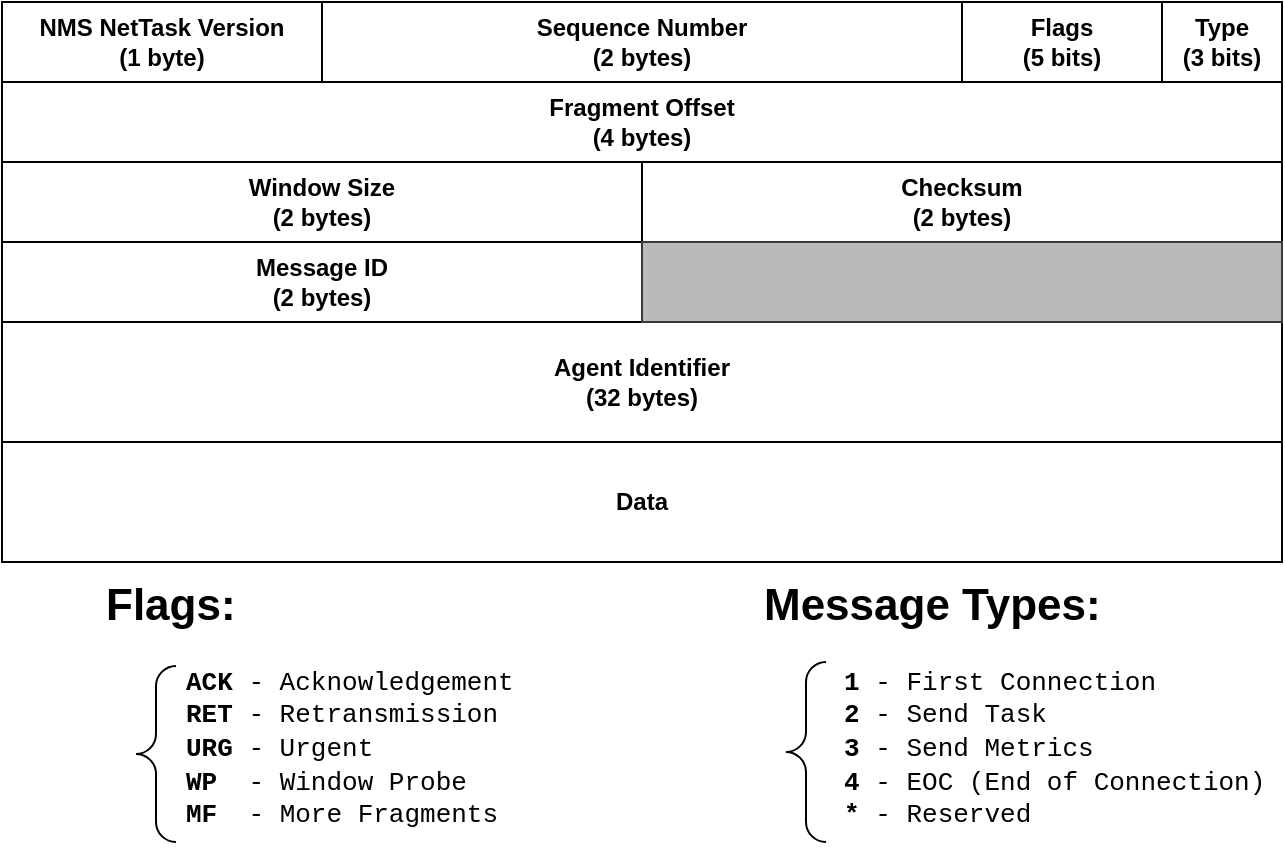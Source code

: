 <mxfile version="24.8.9">
  <diagram name="Página-1" id="S1LxqCSoiejlppb5GJc7">
    <mxGraphModel dx="880" dy="471" grid="1" gridSize="10" guides="1" tooltips="1" connect="1" arrows="1" fold="1" page="1" pageScale="1" pageWidth="827" pageHeight="1169" math="0" shadow="0">
      <root>
        <mxCell id="0" />
        <mxCell id="1" parent="0" />
        <mxCell id="ZJHZbfnKI5M3YyzbJauu-1" value="" style="rounded=0;whiteSpace=wrap;html=1;" parent="1" vertex="1">
          <mxGeometry x="80" y="120" width="640" height="280" as="geometry" />
        </mxCell>
        <mxCell id="ZJHZbfnKI5M3YyzbJauu-21" value="&lt;b&gt;NMS NetTask Version&lt;br&gt;(1 byte)&lt;/b&gt;" style="text;html=1;align=center;verticalAlign=middle;whiteSpace=wrap;rounded=0;strokeColor=default;" parent="1" vertex="1">
          <mxGeometry x="80" y="120" width="160" height="40" as="geometry" />
        </mxCell>
        <mxCell id="ZJHZbfnKI5M3YyzbJauu-22" value="&lt;b&gt;Sequence Number&lt;br&gt;(2 bytes)&lt;/b&gt;" style="text;html=1;align=center;verticalAlign=middle;whiteSpace=wrap;rounded=0;strokeColor=default;" parent="1" vertex="1">
          <mxGeometry x="240" y="120" width="320" height="40" as="geometry" />
        </mxCell>
        <mxCell id="ZJHZbfnKI5M3YyzbJauu-23" value="&lt;b&gt;Type&lt;br&gt;(3 bits)&lt;/b&gt;" style="text;html=1;align=center;verticalAlign=middle;whiteSpace=wrap;rounded=0;strokeColor=default;" parent="1" vertex="1">
          <mxGeometry x="660" y="120" width="60" height="40" as="geometry" />
        </mxCell>
        <mxCell id="ZJHZbfnKI5M3YyzbJauu-24" value="&lt;b&gt;Flags&lt;br&gt;(5 bits)&lt;/b&gt;" style="text;html=1;align=center;verticalAlign=middle;whiteSpace=wrap;rounded=0;strokeColor=default;" parent="1" vertex="1">
          <mxGeometry x="560" y="120" width="100" height="40" as="geometry" />
        </mxCell>
        <mxCell id="ZJHZbfnKI5M3YyzbJauu-25" value="&lt;b&gt;Fragment Offset&lt;br&gt;(4 bytes)&lt;/b&gt;" style="text;html=1;align=center;verticalAlign=middle;whiteSpace=wrap;rounded=0;strokeColor=default;" parent="1" vertex="1">
          <mxGeometry x="80" y="160" width="640" height="40" as="geometry" />
        </mxCell>
        <mxCell id="ZJHZbfnKI5M3YyzbJauu-26" value="&lt;b&gt;Window Size&lt;br&gt;(2 bytes)&lt;/b&gt;" style="text;html=1;align=center;verticalAlign=middle;whiteSpace=wrap;rounded=0;strokeColor=default;" parent="1" vertex="1">
          <mxGeometry x="80" y="200" width="320" height="40" as="geometry" />
        </mxCell>
        <mxCell id="ZJHZbfnKI5M3YyzbJauu-27" value="&lt;b&gt;Checksum&lt;br&gt;(2 bytes)&lt;/b&gt;" style="text;html=1;align=center;verticalAlign=middle;whiteSpace=wrap;rounded=0;strokeColor=default;" parent="1" vertex="1">
          <mxGeometry x="400" y="200" width="320" height="40" as="geometry" />
        </mxCell>
        <mxCell id="ZJHZbfnKI5M3YyzbJauu-28" value="&lt;b&gt;Agent Identifier&lt;br&gt;(32 bytes)&lt;/b&gt;" style="text;html=1;align=center;verticalAlign=middle;whiteSpace=wrap;rounded=0;strokeColor=default;" parent="1" vertex="1">
          <mxGeometry x="80" y="280" width="640" height="60" as="geometry" />
        </mxCell>
        <mxCell id="ZJHZbfnKI5M3YyzbJauu-29" value="&lt;b&gt;Data&lt;/b&gt;" style="text;html=1;align=center;verticalAlign=middle;whiteSpace=wrap;rounded=0;strokeColor=default;" parent="1" vertex="1">
          <mxGeometry x="80" y="340" width="640" height="60" as="geometry" />
        </mxCell>
        <mxCell id="ZJHZbfnKI5M3YyzbJauu-36" value="&lt;h1 style=&quot;margin-top: 0px;&quot;&gt;&lt;font style=&quot;font-size: 22px;&quot;&gt;Flags:&lt;/font&gt;&lt;/h1&gt;&lt;blockquote style=&quot;margin: 0 0 0 40px; border: none; padding: 0px;&quot;&gt;&lt;div style=&quot;font-size: 13px;&quot;&gt;&lt;font face=&quot;Courier New&quot; style=&quot;font-size: 13px;&quot;&gt;&lt;b&gt;ACK&lt;/b&gt; - Acknowledgement&lt;/font&gt;&lt;/div&gt;&lt;div style=&quot;font-size: 13px;&quot;&gt;&lt;font face=&quot;Courier New&quot; style=&quot;font-size: 13px;&quot;&gt;&lt;b&gt;RET&lt;/b&gt; - Retransmission&lt;/font&gt;&lt;/div&gt;&lt;div style=&quot;font-size: 13px;&quot;&gt;&lt;font face=&quot;Courier New&quot; style=&quot;font-size: 13px;&quot;&gt;&lt;b&gt;URG&lt;/b&gt; - Urgent&lt;br&gt;&lt;b&gt;WP&lt;/b&gt;&amp;nbsp; - Window Probe&lt;br&gt;&lt;/font&gt;&lt;font face=&quot;Courier New&quot; style=&quot;font-size: 13px;&quot;&gt;&lt;b&gt;MF&lt;/b&gt;&amp;nbsp; - More Fragments&lt;/font&gt;&lt;/div&gt;&lt;/blockquote&gt;" style="text;html=1;whiteSpace=wrap;overflow=hidden;rounded=0;" parent="1" vertex="1">
          <mxGeometry x="130" y="400" width="230" height="140" as="geometry" />
        </mxCell>
        <mxCell id="ZJHZbfnKI5M3YyzbJauu-37" value="" style="labelPosition=right;align=left;strokeWidth=1;shape=mxgraph.mockup.markup.curlyBrace;html=1;shadow=0;dashed=0;strokeColor=#000000;direction=north;" parent="1" vertex="1">
          <mxGeometry x="147" y="452" width="20" height="88" as="geometry" />
        </mxCell>
        <mxCell id="ZJHZbfnKI5M3YyzbJauu-38" value="&lt;h1 style=&quot;margin-top: 0px;&quot;&gt;&lt;font style=&quot;font-size: 22px;&quot;&gt;Message Types:&lt;/font&gt;&lt;/h1&gt;&lt;blockquote style=&quot;margin: 0 0 0 40px; border: none; padding: 0px;&quot;&gt;&lt;div style=&quot;font-size: 13px;&quot;&gt;&lt;font face=&quot;Courier New&quot; style=&quot;font-size: 13px;&quot;&gt;&lt;b&gt;1&lt;/b&gt;&amp;nbsp;- First Connection&lt;/font&gt;&lt;/div&gt;&lt;div style=&quot;font-size: 13px;&quot;&gt;&lt;font face=&quot;Courier New&quot; style=&quot;font-size: 13px;&quot;&gt;&lt;b&gt;2&lt;/b&gt; - Send Task&lt;/font&gt;&lt;/div&gt;&lt;div style=&quot;font-size: 13px;&quot;&gt;&lt;font face=&quot;Courier New&quot; style=&quot;font-size: 13px;&quot;&gt;&lt;b&gt;3&lt;/b&gt;&amp;nbsp;- Send Metrics&lt;/font&gt;&lt;/div&gt;&lt;div style=&quot;font-size: 13px;&quot;&gt;&lt;font face=&quot;Courier New&quot; style=&quot;font-size: 13px;&quot;&gt;&lt;b&gt;4&lt;/b&gt; -&amp;nbsp;EOC (End of Connection)&lt;/font&gt;&lt;/div&gt;&lt;div style=&quot;font-size: 13px;&quot;&gt;&lt;font face=&quot;Courier New&quot; style=&quot;font-size: 13px;&quot;&gt;&lt;b&gt;*&lt;/b&gt; - Reserved&lt;br&gt;&lt;/font&gt;&lt;/div&gt;&lt;/blockquote&gt;" style="text;html=1;whiteSpace=wrap;overflow=hidden;rounded=0;" parent="1" vertex="1">
          <mxGeometry x="459" y="400" width="261" height="140" as="geometry" />
        </mxCell>
        <mxCell id="ZJHZbfnKI5M3YyzbJauu-39" value="" style="labelPosition=right;align=left;strokeWidth=1;shape=mxgraph.mockup.markup.curlyBrace;html=1;shadow=0;dashed=0;strokeColor=#000000;direction=north;" parent="1" vertex="1">
          <mxGeometry x="472" y="450" width="20" height="90" as="geometry" />
        </mxCell>
        <mxCell id="dHq7F1R3947pLLU_Wdcz-1" value="&lt;b&gt;Message ID&lt;br&gt;(2 bytes)&lt;/b&gt;" style="text;html=1;align=center;verticalAlign=middle;whiteSpace=wrap;rounded=0;strokeColor=default;" parent="1" vertex="1">
          <mxGeometry x="80" y="240" width="320" height="40" as="geometry" />
        </mxCell>
        <mxCell id="dHq7F1R3947pLLU_Wdcz-2" value="" style="text;html=1;align=center;verticalAlign=middle;whiteSpace=wrap;rounded=0;fillColor=#BABABA;strokeColor=#36393d;" parent="1" vertex="1">
          <mxGeometry x="400" y="240" width="320" height="40" as="geometry" />
        </mxCell>
      </root>
    </mxGraphModel>
  </diagram>
</mxfile>
